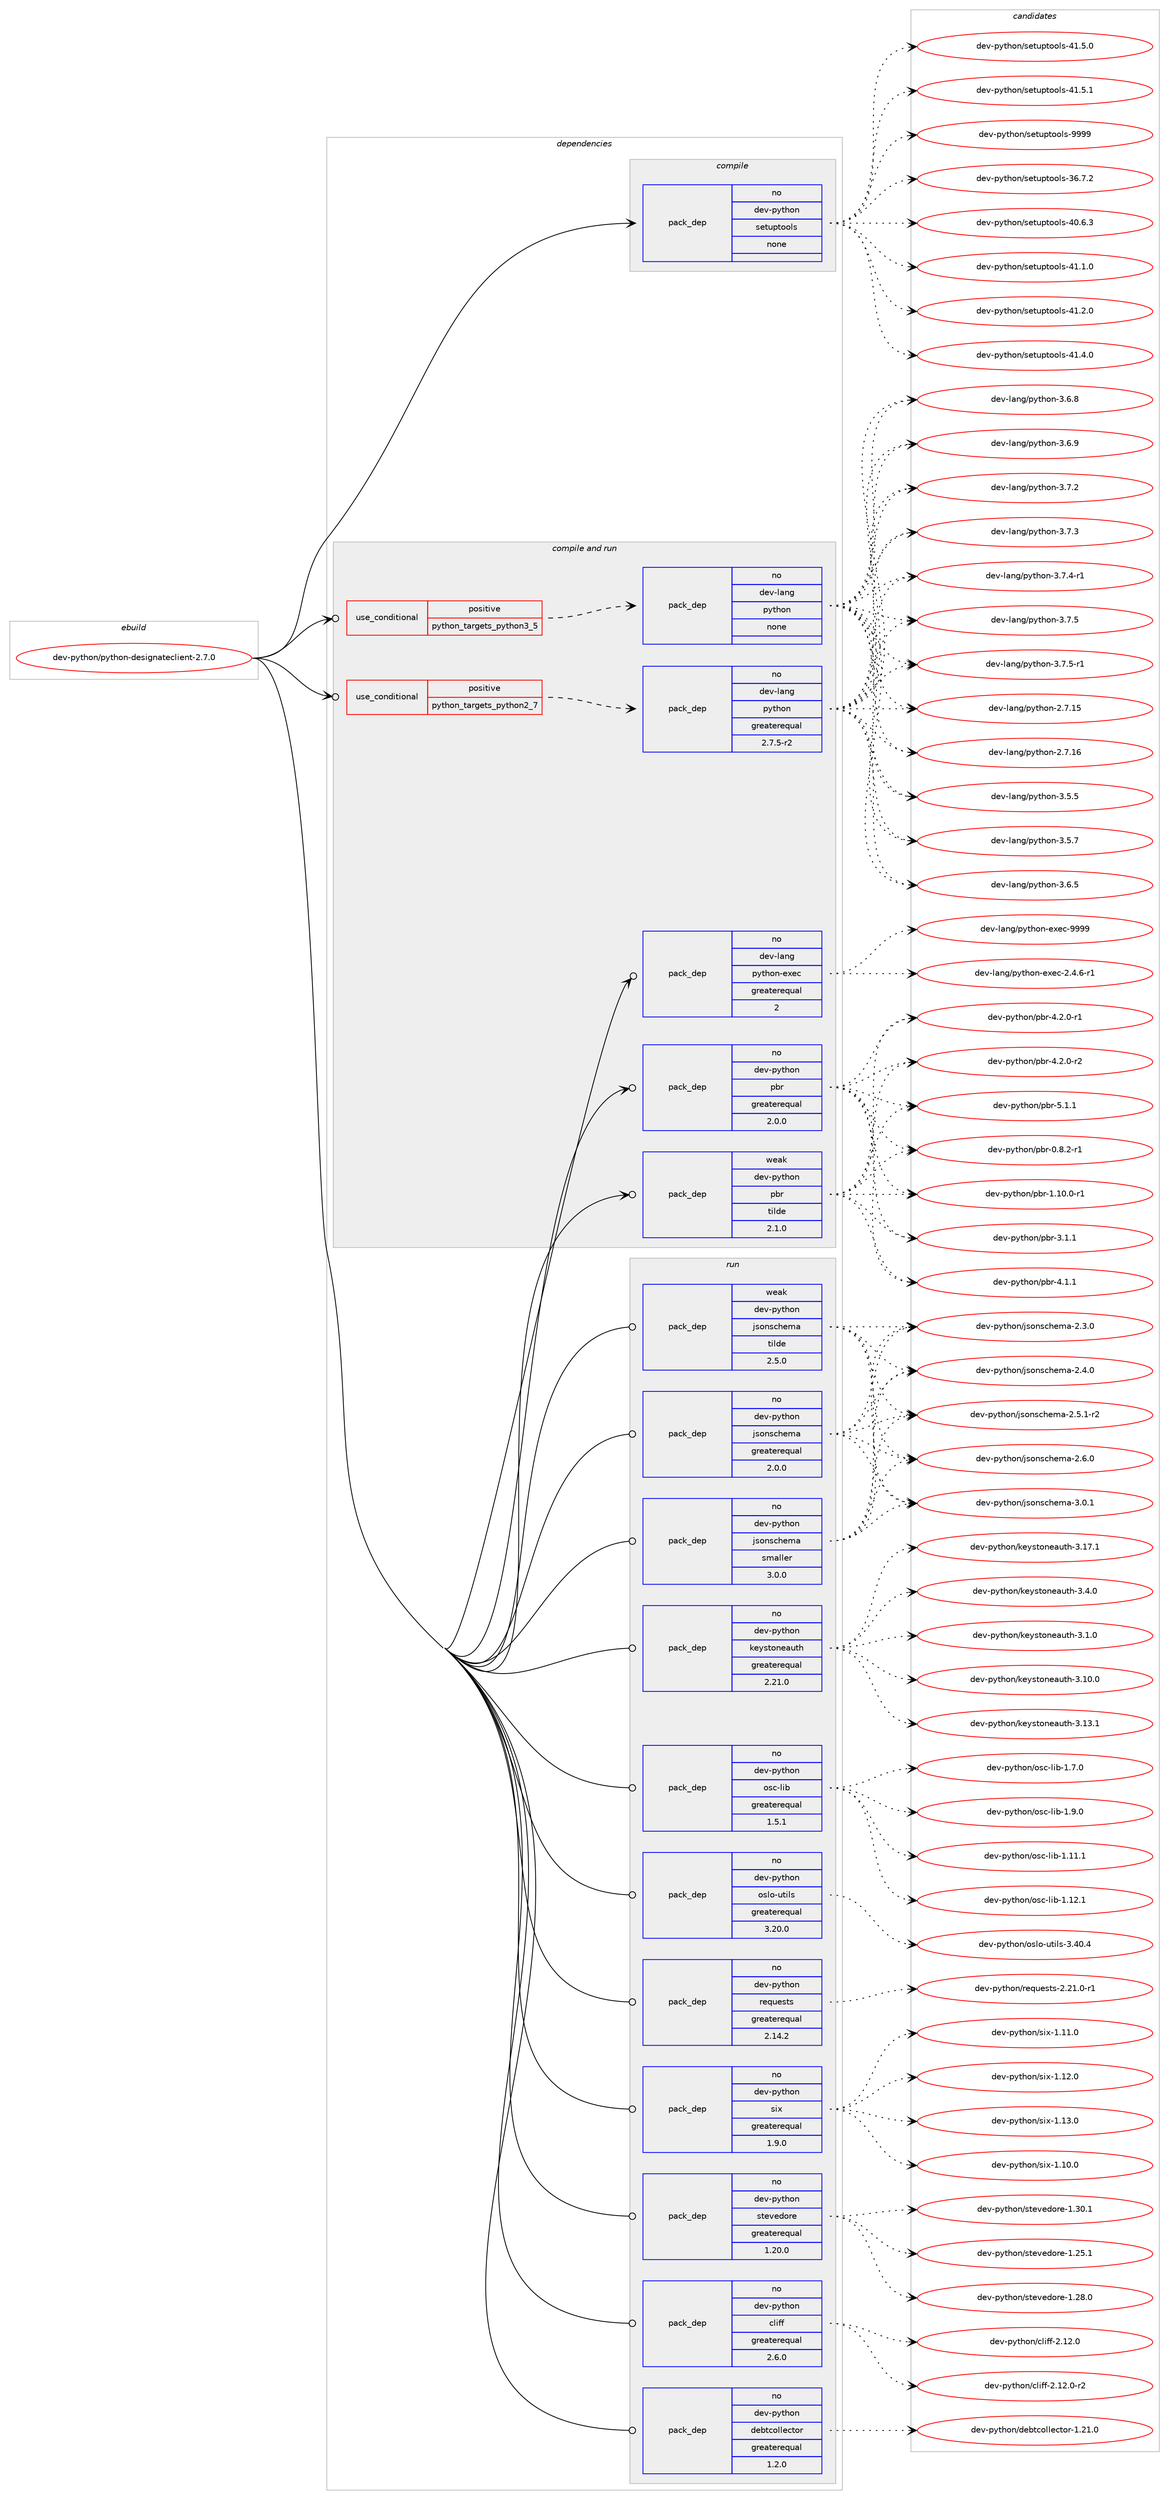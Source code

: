 digraph prolog {

# *************
# Graph options
# *************

newrank=true;
concentrate=true;
compound=true;
graph [rankdir=LR,fontname=Helvetica,fontsize=10,ranksep=1.5];#, ranksep=2.5, nodesep=0.2];
edge  [arrowhead=vee];
node  [fontname=Helvetica,fontsize=10];

# **********
# The ebuild
# **********

subgraph cluster_leftcol {
color=gray;
rank=same;
label=<<i>ebuild</i>>;
id [label="dev-python/python-designateclient-2.7.0", color=red, width=4, href="../dev-python/python-designateclient-2.7.0.svg"];
}

# ****************
# The dependencies
# ****************

subgraph cluster_midcol {
color=gray;
label=<<i>dependencies</i>>;
subgraph cluster_compile {
fillcolor="#eeeeee";
style=filled;
label=<<i>compile</i>>;
subgraph pack471414 {
dependency630723 [label=<<TABLE BORDER="0" CELLBORDER="1" CELLSPACING="0" CELLPADDING="4" WIDTH="220"><TR><TD ROWSPAN="6" CELLPADDING="30">pack_dep</TD></TR><TR><TD WIDTH="110">no</TD></TR><TR><TD>dev-python</TD></TR><TR><TD>setuptools</TD></TR><TR><TD>none</TD></TR><TR><TD></TD></TR></TABLE>>, shape=none, color=blue];
}
id:e -> dependency630723:w [weight=20,style="solid",arrowhead="vee"];
}
subgraph cluster_compileandrun {
fillcolor="#eeeeee";
style=filled;
label=<<i>compile and run</i>>;
subgraph cond147438 {
dependency630724 [label=<<TABLE BORDER="0" CELLBORDER="1" CELLSPACING="0" CELLPADDING="4"><TR><TD ROWSPAN="3" CELLPADDING="10">use_conditional</TD></TR><TR><TD>positive</TD></TR><TR><TD>python_targets_python2_7</TD></TR></TABLE>>, shape=none, color=red];
subgraph pack471415 {
dependency630725 [label=<<TABLE BORDER="0" CELLBORDER="1" CELLSPACING="0" CELLPADDING="4" WIDTH="220"><TR><TD ROWSPAN="6" CELLPADDING="30">pack_dep</TD></TR><TR><TD WIDTH="110">no</TD></TR><TR><TD>dev-lang</TD></TR><TR><TD>python</TD></TR><TR><TD>greaterequal</TD></TR><TR><TD>2.7.5-r2</TD></TR></TABLE>>, shape=none, color=blue];
}
dependency630724:e -> dependency630725:w [weight=20,style="dashed",arrowhead="vee"];
}
id:e -> dependency630724:w [weight=20,style="solid",arrowhead="odotvee"];
subgraph cond147439 {
dependency630726 [label=<<TABLE BORDER="0" CELLBORDER="1" CELLSPACING="0" CELLPADDING="4"><TR><TD ROWSPAN="3" CELLPADDING="10">use_conditional</TD></TR><TR><TD>positive</TD></TR><TR><TD>python_targets_python3_5</TD></TR></TABLE>>, shape=none, color=red];
subgraph pack471416 {
dependency630727 [label=<<TABLE BORDER="0" CELLBORDER="1" CELLSPACING="0" CELLPADDING="4" WIDTH="220"><TR><TD ROWSPAN="6" CELLPADDING="30">pack_dep</TD></TR><TR><TD WIDTH="110">no</TD></TR><TR><TD>dev-lang</TD></TR><TR><TD>python</TD></TR><TR><TD>none</TD></TR><TR><TD></TD></TR></TABLE>>, shape=none, color=blue];
}
dependency630726:e -> dependency630727:w [weight=20,style="dashed",arrowhead="vee"];
}
id:e -> dependency630726:w [weight=20,style="solid",arrowhead="odotvee"];
subgraph pack471417 {
dependency630728 [label=<<TABLE BORDER="0" CELLBORDER="1" CELLSPACING="0" CELLPADDING="4" WIDTH="220"><TR><TD ROWSPAN="6" CELLPADDING="30">pack_dep</TD></TR><TR><TD WIDTH="110">no</TD></TR><TR><TD>dev-lang</TD></TR><TR><TD>python-exec</TD></TR><TR><TD>greaterequal</TD></TR><TR><TD>2</TD></TR></TABLE>>, shape=none, color=blue];
}
id:e -> dependency630728:w [weight=20,style="solid",arrowhead="odotvee"];
subgraph pack471418 {
dependency630729 [label=<<TABLE BORDER="0" CELLBORDER="1" CELLSPACING="0" CELLPADDING="4" WIDTH="220"><TR><TD ROWSPAN="6" CELLPADDING="30">pack_dep</TD></TR><TR><TD WIDTH="110">no</TD></TR><TR><TD>dev-python</TD></TR><TR><TD>pbr</TD></TR><TR><TD>greaterequal</TD></TR><TR><TD>2.0.0</TD></TR></TABLE>>, shape=none, color=blue];
}
id:e -> dependency630729:w [weight=20,style="solid",arrowhead="odotvee"];
subgraph pack471419 {
dependency630730 [label=<<TABLE BORDER="0" CELLBORDER="1" CELLSPACING="0" CELLPADDING="4" WIDTH="220"><TR><TD ROWSPAN="6" CELLPADDING="30">pack_dep</TD></TR><TR><TD WIDTH="110">weak</TD></TR><TR><TD>dev-python</TD></TR><TR><TD>pbr</TD></TR><TR><TD>tilde</TD></TR><TR><TD>2.1.0</TD></TR></TABLE>>, shape=none, color=blue];
}
id:e -> dependency630730:w [weight=20,style="solid",arrowhead="odotvee"];
}
subgraph cluster_run {
fillcolor="#eeeeee";
style=filled;
label=<<i>run</i>>;
subgraph pack471420 {
dependency630731 [label=<<TABLE BORDER="0" CELLBORDER="1" CELLSPACING="0" CELLPADDING="4" WIDTH="220"><TR><TD ROWSPAN="6" CELLPADDING="30">pack_dep</TD></TR><TR><TD WIDTH="110">no</TD></TR><TR><TD>dev-python</TD></TR><TR><TD>cliff</TD></TR><TR><TD>greaterequal</TD></TR><TR><TD>2.6.0</TD></TR></TABLE>>, shape=none, color=blue];
}
id:e -> dependency630731:w [weight=20,style="solid",arrowhead="odot"];
subgraph pack471421 {
dependency630732 [label=<<TABLE BORDER="0" CELLBORDER="1" CELLSPACING="0" CELLPADDING="4" WIDTH="220"><TR><TD ROWSPAN="6" CELLPADDING="30">pack_dep</TD></TR><TR><TD WIDTH="110">no</TD></TR><TR><TD>dev-python</TD></TR><TR><TD>debtcollector</TD></TR><TR><TD>greaterequal</TD></TR><TR><TD>1.2.0</TD></TR></TABLE>>, shape=none, color=blue];
}
id:e -> dependency630732:w [weight=20,style="solid",arrowhead="odot"];
subgraph pack471422 {
dependency630733 [label=<<TABLE BORDER="0" CELLBORDER="1" CELLSPACING="0" CELLPADDING="4" WIDTH="220"><TR><TD ROWSPAN="6" CELLPADDING="30">pack_dep</TD></TR><TR><TD WIDTH="110">no</TD></TR><TR><TD>dev-python</TD></TR><TR><TD>jsonschema</TD></TR><TR><TD>greaterequal</TD></TR><TR><TD>2.0.0</TD></TR></TABLE>>, shape=none, color=blue];
}
id:e -> dependency630733:w [weight=20,style="solid",arrowhead="odot"];
subgraph pack471423 {
dependency630734 [label=<<TABLE BORDER="0" CELLBORDER="1" CELLSPACING="0" CELLPADDING="4" WIDTH="220"><TR><TD ROWSPAN="6" CELLPADDING="30">pack_dep</TD></TR><TR><TD WIDTH="110">no</TD></TR><TR><TD>dev-python</TD></TR><TR><TD>jsonschema</TD></TR><TR><TD>smaller</TD></TR><TR><TD>3.0.0</TD></TR></TABLE>>, shape=none, color=blue];
}
id:e -> dependency630734:w [weight=20,style="solid",arrowhead="odot"];
subgraph pack471424 {
dependency630735 [label=<<TABLE BORDER="0" CELLBORDER="1" CELLSPACING="0" CELLPADDING="4" WIDTH="220"><TR><TD ROWSPAN="6" CELLPADDING="30">pack_dep</TD></TR><TR><TD WIDTH="110">no</TD></TR><TR><TD>dev-python</TD></TR><TR><TD>keystoneauth</TD></TR><TR><TD>greaterequal</TD></TR><TR><TD>2.21.0</TD></TR></TABLE>>, shape=none, color=blue];
}
id:e -> dependency630735:w [weight=20,style="solid",arrowhead="odot"];
subgraph pack471425 {
dependency630736 [label=<<TABLE BORDER="0" CELLBORDER="1" CELLSPACING="0" CELLPADDING="4" WIDTH="220"><TR><TD ROWSPAN="6" CELLPADDING="30">pack_dep</TD></TR><TR><TD WIDTH="110">no</TD></TR><TR><TD>dev-python</TD></TR><TR><TD>osc-lib</TD></TR><TR><TD>greaterequal</TD></TR><TR><TD>1.5.1</TD></TR></TABLE>>, shape=none, color=blue];
}
id:e -> dependency630736:w [weight=20,style="solid",arrowhead="odot"];
subgraph pack471426 {
dependency630737 [label=<<TABLE BORDER="0" CELLBORDER="1" CELLSPACING="0" CELLPADDING="4" WIDTH="220"><TR><TD ROWSPAN="6" CELLPADDING="30">pack_dep</TD></TR><TR><TD WIDTH="110">no</TD></TR><TR><TD>dev-python</TD></TR><TR><TD>oslo-utils</TD></TR><TR><TD>greaterequal</TD></TR><TR><TD>3.20.0</TD></TR></TABLE>>, shape=none, color=blue];
}
id:e -> dependency630737:w [weight=20,style="solid",arrowhead="odot"];
subgraph pack471427 {
dependency630738 [label=<<TABLE BORDER="0" CELLBORDER="1" CELLSPACING="0" CELLPADDING="4" WIDTH="220"><TR><TD ROWSPAN="6" CELLPADDING="30">pack_dep</TD></TR><TR><TD WIDTH="110">no</TD></TR><TR><TD>dev-python</TD></TR><TR><TD>requests</TD></TR><TR><TD>greaterequal</TD></TR><TR><TD>2.14.2</TD></TR></TABLE>>, shape=none, color=blue];
}
id:e -> dependency630738:w [weight=20,style="solid",arrowhead="odot"];
subgraph pack471428 {
dependency630739 [label=<<TABLE BORDER="0" CELLBORDER="1" CELLSPACING="0" CELLPADDING="4" WIDTH="220"><TR><TD ROWSPAN="6" CELLPADDING="30">pack_dep</TD></TR><TR><TD WIDTH="110">no</TD></TR><TR><TD>dev-python</TD></TR><TR><TD>six</TD></TR><TR><TD>greaterequal</TD></TR><TR><TD>1.9.0</TD></TR></TABLE>>, shape=none, color=blue];
}
id:e -> dependency630739:w [weight=20,style="solid",arrowhead="odot"];
subgraph pack471429 {
dependency630740 [label=<<TABLE BORDER="0" CELLBORDER="1" CELLSPACING="0" CELLPADDING="4" WIDTH="220"><TR><TD ROWSPAN="6" CELLPADDING="30">pack_dep</TD></TR><TR><TD WIDTH="110">no</TD></TR><TR><TD>dev-python</TD></TR><TR><TD>stevedore</TD></TR><TR><TD>greaterequal</TD></TR><TR><TD>1.20.0</TD></TR></TABLE>>, shape=none, color=blue];
}
id:e -> dependency630740:w [weight=20,style="solid",arrowhead="odot"];
subgraph pack471430 {
dependency630741 [label=<<TABLE BORDER="0" CELLBORDER="1" CELLSPACING="0" CELLPADDING="4" WIDTH="220"><TR><TD ROWSPAN="6" CELLPADDING="30">pack_dep</TD></TR><TR><TD WIDTH="110">weak</TD></TR><TR><TD>dev-python</TD></TR><TR><TD>jsonschema</TD></TR><TR><TD>tilde</TD></TR><TR><TD>2.5.0</TD></TR></TABLE>>, shape=none, color=blue];
}
id:e -> dependency630741:w [weight=20,style="solid",arrowhead="odot"];
}
}

# **************
# The candidates
# **************

subgraph cluster_choices {
rank=same;
color=gray;
label=<<i>candidates</i>>;

subgraph choice471414 {
color=black;
nodesep=1;
choice100101118451121211161041111104711510111611711211611111110811545515446554650 [label="dev-python/setuptools-36.7.2", color=red, width=4,href="../dev-python/setuptools-36.7.2.svg"];
choice100101118451121211161041111104711510111611711211611111110811545524846544651 [label="dev-python/setuptools-40.6.3", color=red, width=4,href="../dev-python/setuptools-40.6.3.svg"];
choice100101118451121211161041111104711510111611711211611111110811545524946494648 [label="dev-python/setuptools-41.1.0", color=red, width=4,href="../dev-python/setuptools-41.1.0.svg"];
choice100101118451121211161041111104711510111611711211611111110811545524946504648 [label="dev-python/setuptools-41.2.0", color=red, width=4,href="../dev-python/setuptools-41.2.0.svg"];
choice100101118451121211161041111104711510111611711211611111110811545524946524648 [label="dev-python/setuptools-41.4.0", color=red, width=4,href="../dev-python/setuptools-41.4.0.svg"];
choice100101118451121211161041111104711510111611711211611111110811545524946534648 [label="dev-python/setuptools-41.5.0", color=red, width=4,href="../dev-python/setuptools-41.5.0.svg"];
choice100101118451121211161041111104711510111611711211611111110811545524946534649 [label="dev-python/setuptools-41.5.1", color=red, width=4,href="../dev-python/setuptools-41.5.1.svg"];
choice10010111845112121116104111110471151011161171121161111111081154557575757 [label="dev-python/setuptools-9999", color=red, width=4,href="../dev-python/setuptools-9999.svg"];
dependency630723:e -> choice100101118451121211161041111104711510111611711211611111110811545515446554650:w [style=dotted,weight="100"];
dependency630723:e -> choice100101118451121211161041111104711510111611711211611111110811545524846544651:w [style=dotted,weight="100"];
dependency630723:e -> choice100101118451121211161041111104711510111611711211611111110811545524946494648:w [style=dotted,weight="100"];
dependency630723:e -> choice100101118451121211161041111104711510111611711211611111110811545524946504648:w [style=dotted,weight="100"];
dependency630723:e -> choice100101118451121211161041111104711510111611711211611111110811545524946524648:w [style=dotted,weight="100"];
dependency630723:e -> choice100101118451121211161041111104711510111611711211611111110811545524946534648:w [style=dotted,weight="100"];
dependency630723:e -> choice100101118451121211161041111104711510111611711211611111110811545524946534649:w [style=dotted,weight="100"];
dependency630723:e -> choice10010111845112121116104111110471151011161171121161111111081154557575757:w [style=dotted,weight="100"];
}
subgraph choice471415 {
color=black;
nodesep=1;
choice10010111845108971101034711212111610411111045504655464953 [label="dev-lang/python-2.7.15", color=red, width=4,href="../dev-lang/python-2.7.15.svg"];
choice10010111845108971101034711212111610411111045504655464954 [label="dev-lang/python-2.7.16", color=red, width=4,href="../dev-lang/python-2.7.16.svg"];
choice100101118451089711010347112121116104111110455146534653 [label="dev-lang/python-3.5.5", color=red, width=4,href="../dev-lang/python-3.5.5.svg"];
choice100101118451089711010347112121116104111110455146534655 [label="dev-lang/python-3.5.7", color=red, width=4,href="../dev-lang/python-3.5.7.svg"];
choice100101118451089711010347112121116104111110455146544653 [label="dev-lang/python-3.6.5", color=red, width=4,href="../dev-lang/python-3.6.5.svg"];
choice100101118451089711010347112121116104111110455146544656 [label="dev-lang/python-3.6.8", color=red, width=4,href="../dev-lang/python-3.6.8.svg"];
choice100101118451089711010347112121116104111110455146544657 [label="dev-lang/python-3.6.9", color=red, width=4,href="../dev-lang/python-3.6.9.svg"];
choice100101118451089711010347112121116104111110455146554650 [label="dev-lang/python-3.7.2", color=red, width=4,href="../dev-lang/python-3.7.2.svg"];
choice100101118451089711010347112121116104111110455146554651 [label="dev-lang/python-3.7.3", color=red, width=4,href="../dev-lang/python-3.7.3.svg"];
choice1001011184510897110103471121211161041111104551465546524511449 [label="dev-lang/python-3.7.4-r1", color=red, width=4,href="../dev-lang/python-3.7.4-r1.svg"];
choice100101118451089711010347112121116104111110455146554653 [label="dev-lang/python-3.7.5", color=red, width=4,href="../dev-lang/python-3.7.5.svg"];
choice1001011184510897110103471121211161041111104551465546534511449 [label="dev-lang/python-3.7.5-r1", color=red, width=4,href="../dev-lang/python-3.7.5-r1.svg"];
dependency630725:e -> choice10010111845108971101034711212111610411111045504655464953:w [style=dotted,weight="100"];
dependency630725:e -> choice10010111845108971101034711212111610411111045504655464954:w [style=dotted,weight="100"];
dependency630725:e -> choice100101118451089711010347112121116104111110455146534653:w [style=dotted,weight="100"];
dependency630725:e -> choice100101118451089711010347112121116104111110455146534655:w [style=dotted,weight="100"];
dependency630725:e -> choice100101118451089711010347112121116104111110455146544653:w [style=dotted,weight="100"];
dependency630725:e -> choice100101118451089711010347112121116104111110455146544656:w [style=dotted,weight="100"];
dependency630725:e -> choice100101118451089711010347112121116104111110455146544657:w [style=dotted,weight="100"];
dependency630725:e -> choice100101118451089711010347112121116104111110455146554650:w [style=dotted,weight="100"];
dependency630725:e -> choice100101118451089711010347112121116104111110455146554651:w [style=dotted,weight="100"];
dependency630725:e -> choice1001011184510897110103471121211161041111104551465546524511449:w [style=dotted,weight="100"];
dependency630725:e -> choice100101118451089711010347112121116104111110455146554653:w [style=dotted,weight="100"];
dependency630725:e -> choice1001011184510897110103471121211161041111104551465546534511449:w [style=dotted,weight="100"];
}
subgraph choice471416 {
color=black;
nodesep=1;
choice10010111845108971101034711212111610411111045504655464953 [label="dev-lang/python-2.7.15", color=red, width=4,href="../dev-lang/python-2.7.15.svg"];
choice10010111845108971101034711212111610411111045504655464954 [label="dev-lang/python-2.7.16", color=red, width=4,href="../dev-lang/python-2.7.16.svg"];
choice100101118451089711010347112121116104111110455146534653 [label="dev-lang/python-3.5.5", color=red, width=4,href="../dev-lang/python-3.5.5.svg"];
choice100101118451089711010347112121116104111110455146534655 [label="dev-lang/python-3.5.7", color=red, width=4,href="../dev-lang/python-3.5.7.svg"];
choice100101118451089711010347112121116104111110455146544653 [label="dev-lang/python-3.6.5", color=red, width=4,href="../dev-lang/python-3.6.5.svg"];
choice100101118451089711010347112121116104111110455146544656 [label="dev-lang/python-3.6.8", color=red, width=4,href="../dev-lang/python-3.6.8.svg"];
choice100101118451089711010347112121116104111110455146544657 [label="dev-lang/python-3.6.9", color=red, width=4,href="../dev-lang/python-3.6.9.svg"];
choice100101118451089711010347112121116104111110455146554650 [label="dev-lang/python-3.7.2", color=red, width=4,href="../dev-lang/python-3.7.2.svg"];
choice100101118451089711010347112121116104111110455146554651 [label="dev-lang/python-3.7.3", color=red, width=4,href="../dev-lang/python-3.7.3.svg"];
choice1001011184510897110103471121211161041111104551465546524511449 [label="dev-lang/python-3.7.4-r1", color=red, width=4,href="../dev-lang/python-3.7.4-r1.svg"];
choice100101118451089711010347112121116104111110455146554653 [label="dev-lang/python-3.7.5", color=red, width=4,href="../dev-lang/python-3.7.5.svg"];
choice1001011184510897110103471121211161041111104551465546534511449 [label="dev-lang/python-3.7.5-r1", color=red, width=4,href="../dev-lang/python-3.7.5-r1.svg"];
dependency630727:e -> choice10010111845108971101034711212111610411111045504655464953:w [style=dotted,weight="100"];
dependency630727:e -> choice10010111845108971101034711212111610411111045504655464954:w [style=dotted,weight="100"];
dependency630727:e -> choice100101118451089711010347112121116104111110455146534653:w [style=dotted,weight="100"];
dependency630727:e -> choice100101118451089711010347112121116104111110455146534655:w [style=dotted,weight="100"];
dependency630727:e -> choice100101118451089711010347112121116104111110455146544653:w [style=dotted,weight="100"];
dependency630727:e -> choice100101118451089711010347112121116104111110455146544656:w [style=dotted,weight="100"];
dependency630727:e -> choice100101118451089711010347112121116104111110455146544657:w [style=dotted,weight="100"];
dependency630727:e -> choice100101118451089711010347112121116104111110455146554650:w [style=dotted,weight="100"];
dependency630727:e -> choice100101118451089711010347112121116104111110455146554651:w [style=dotted,weight="100"];
dependency630727:e -> choice1001011184510897110103471121211161041111104551465546524511449:w [style=dotted,weight="100"];
dependency630727:e -> choice100101118451089711010347112121116104111110455146554653:w [style=dotted,weight="100"];
dependency630727:e -> choice1001011184510897110103471121211161041111104551465546534511449:w [style=dotted,weight="100"];
}
subgraph choice471417 {
color=black;
nodesep=1;
choice10010111845108971101034711212111610411111045101120101994550465246544511449 [label="dev-lang/python-exec-2.4.6-r1", color=red, width=4,href="../dev-lang/python-exec-2.4.6-r1.svg"];
choice10010111845108971101034711212111610411111045101120101994557575757 [label="dev-lang/python-exec-9999", color=red, width=4,href="../dev-lang/python-exec-9999.svg"];
dependency630728:e -> choice10010111845108971101034711212111610411111045101120101994550465246544511449:w [style=dotted,weight="100"];
dependency630728:e -> choice10010111845108971101034711212111610411111045101120101994557575757:w [style=dotted,weight="100"];
}
subgraph choice471418 {
color=black;
nodesep=1;
choice1001011184511212111610411111047112981144548465646504511449 [label="dev-python/pbr-0.8.2-r1", color=red, width=4,href="../dev-python/pbr-0.8.2-r1.svg"];
choice100101118451121211161041111104711298114454946494846484511449 [label="dev-python/pbr-1.10.0-r1", color=red, width=4,href="../dev-python/pbr-1.10.0-r1.svg"];
choice100101118451121211161041111104711298114455146494649 [label="dev-python/pbr-3.1.1", color=red, width=4,href="../dev-python/pbr-3.1.1.svg"];
choice100101118451121211161041111104711298114455246494649 [label="dev-python/pbr-4.1.1", color=red, width=4,href="../dev-python/pbr-4.1.1.svg"];
choice1001011184511212111610411111047112981144552465046484511449 [label="dev-python/pbr-4.2.0-r1", color=red, width=4,href="../dev-python/pbr-4.2.0-r1.svg"];
choice1001011184511212111610411111047112981144552465046484511450 [label="dev-python/pbr-4.2.0-r2", color=red, width=4,href="../dev-python/pbr-4.2.0-r2.svg"];
choice100101118451121211161041111104711298114455346494649 [label="dev-python/pbr-5.1.1", color=red, width=4,href="../dev-python/pbr-5.1.1.svg"];
dependency630729:e -> choice1001011184511212111610411111047112981144548465646504511449:w [style=dotted,weight="100"];
dependency630729:e -> choice100101118451121211161041111104711298114454946494846484511449:w [style=dotted,weight="100"];
dependency630729:e -> choice100101118451121211161041111104711298114455146494649:w [style=dotted,weight="100"];
dependency630729:e -> choice100101118451121211161041111104711298114455246494649:w [style=dotted,weight="100"];
dependency630729:e -> choice1001011184511212111610411111047112981144552465046484511449:w [style=dotted,weight="100"];
dependency630729:e -> choice1001011184511212111610411111047112981144552465046484511450:w [style=dotted,weight="100"];
dependency630729:e -> choice100101118451121211161041111104711298114455346494649:w [style=dotted,weight="100"];
}
subgraph choice471419 {
color=black;
nodesep=1;
choice1001011184511212111610411111047112981144548465646504511449 [label="dev-python/pbr-0.8.2-r1", color=red, width=4,href="../dev-python/pbr-0.8.2-r1.svg"];
choice100101118451121211161041111104711298114454946494846484511449 [label="dev-python/pbr-1.10.0-r1", color=red, width=4,href="../dev-python/pbr-1.10.0-r1.svg"];
choice100101118451121211161041111104711298114455146494649 [label="dev-python/pbr-3.1.1", color=red, width=4,href="../dev-python/pbr-3.1.1.svg"];
choice100101118451121211161041111104711298114455246494649 [label="dev-python/pbr-4.1.1", color=red, width=4,href="../dev-python/pbr-4.1.1.svg"];
choice1001011184511212111610411111047112981144552465046484511449 [label="dev-python/pbr-4.2.0-r1", color=red, width=4,href="../dev-python/pbr-4.2.0-r1.svg"];
choice1001011184511212111610411111047112981144552465046484511450 [label="dev-python/pbr-4.2.0-r2", color=red, width=4,href="../dev-python/pbr-4.2.0-r2.svg"];
choice100101118451121211161041111104711298114455346494649 [label="dev-python/pbr-5.1.1", color=red, width=4,href="../dev-python/pbr-5.1.1.svg"];
dependency630730:e -> choice1001011184511212111610411111047112981144548465646504511449:w [style=dotted,weight="100"];
dependency630730:e -> choice100101118451121211161041111104711298114454946494846484511449:w [style=dotted,weight="100"];
dependency630730:e -> choice100101118451121211161041111104711298114455146494649:w [style=dotted,weight="100"];
dependency630730:e -> choice100101118451121211161041111104711298114455246494649:w [style=dotted,weight="100"];
dependency630730:e -> choice1001011184511212111610411111047112981144552465046484511449:w [style=dotted,weight="100"];
dependency630730:e -> choice1001011184511212111610411111047112981144552465046484511450:w [style=dotted,weight="100"];
dependency630730:e -> choice100101118451121211161041111104711298114455346494649:w [style=dotted,weight="100"];
}
subgraph choice471420 {
color=black;
nodesep=1;
choice10010111845112121116104111110479910810510210245504649504648 [label="dev-python/cliff-2.12.0", color=red, width=4,href="../dev-python/cliff-2.12.0.svg"];
choice100101118451121211161041111104799108105102102455046495046484511450 [label="dev-python/cliff-2.12.0-r2", color=red, width=4,href="../dev-python/cliff-2.12.0-r2.svg"];
dependency630731:e -> choice10010111845112121116104111110479910810510210245504649504648:w [style=dotted,weight="100"];
dependency630731:e -> choice100101118451121211161041111104799108105102102455046495046484511450:w [style=dotted,weight="100"];
}
subgraph choice471421 {
color=black;
nodesep=1;
choice100101118451121211161041111104710010198116991111081081019911611111445494650494648 [label="dev-python/debtcollector-1.21.0", color=red, width=4,href="../dev-python/debtcollector-1.21.0.svg"];
dependency630732:e -> choice100101118451121211161041111104710010198116991111081081019911611111445494650494648:w [style=dotted,weight="100"];
}
subgraph choice471422 {
color=black;
nodesep=1;
choice10010111845112121116104111110471061151111101159910410110997455046514648 [label="dev-python/jsonschema-2.3.0", color=red, width=4,href="../dev-python/jsonschema-2.3.0.svg"];
choice10010111845112121116104111110471061151111101159910410110997455046524648 [label="dev-python/jsonschema-2.4.0", color=red, width=4,href="../dev-python/jsonschema-2.4.0.svg"];
choice100101118451121211161041111104710611511111011599104101109974550465346494511450 [label="dev-python/jsonschema-2.5.1-r2", color=red, width=4,href="../dev-python/jsonschema-2.5.1-r2.svg"];
choice10010111845112121116104111110471061151111101159910410110997455046544648 [label="dev-python/jsonschema-2.6.0", color=red, width=4,href="../dev-python/jsonschema-2.6.0.svg"];
choice10010111845112121116104111110471061151111101159910410110997455146484649 [label="dev-python/jsonschema-3.0.1", color=red, width=4,href="../dev-python/jsonschema-3.0.1.svg"];
dependency630733:e -> choice10010111845112121116104111110471061151111101159910410110997455046514648:w [style=dotted,weight="100"];
dependency630733:e -> choice10010111845112121116104111110471061151111101159910410110997455046524648:w [style=dotted,weight="100"];
dependency630733:e -> choice100101118451121211161041111104710611511111011599104101109974550465346494511450:w [style=dotted,weight="100"];
dependency630733:e -> choice10010111845112121116104111110471061151111101159910410110997455046544648:w [style=dotted,weight="100"];
dependency630733:e -> choice10010111845112121116104111110471061151111101159910410110997455146484649:w [style=dotted,weight="100"];
}
subgraph choice471423 {
color=black;
nodesep=1;
choice10010111845112121116104111110471061151111101159910410110997455046514648 [label="dev-python/jsonschema-2.3.0", color=red, width=4,href="../dev-python/jsonschema-2.3.0.svg"];
choice10010111845112121116104111110471061151111101159910410110997455046524648 [label="dev-python/jsonschema-2.4.0", color=red, width=4,href="../dev-python/jsonschema-2.4.0.svg"];
choice100101118451121211161041111104710611511111011599104101109974550465346494511450 [label="dev-python/jsonschema-2.5.1-r2", color=red, width=4,href="../dev-python/jsonschema-2.5.1-r2.svg"];
choice10010111845112121116104111110471061151111101159910410110997455046544648 [label="dev-python/jsonschema-2.6.0", color=red, width=4,href="../dev-python/jsonschema-2.6.0.svg"];
choice10010111845112121116104111110471061151111101159910410110997455146484649 [label="dev-python/jsonschema-3.0.1", color=red, width=4,href="../dev-python/jsonschema-3.0.1.svg"];
dependency630734:e -> choice10010111845112121116104111110471061151111101159910410110997455046514648:w [style=dotted,weight="100"];
dependency630734:e -> choice10010111845112121116104111110471061151111101159910410110997455046524648:w [style=dotted,weight="100"];
dependency630734:e -> choice100101118451121211161041111104710611511111011599104101109974550465346494511450:w [style=dotted,weight="100"];
dependency630734:e -> choice10010111845112121116104111110471061151111101159910410110997455046544648:w [style=dotted,weight="100"];
dependency630734:e -> choice10010111845112121116104111110471061151111101159910410110997455146484649:w [style=dotted,weight="100"];
}
subgraph choice471424 {
color=black;
nodesep=1;
choice100101118451121211161041111104710710112111511611111010197117116104455146494648 [label="dev-python/keystoneauth-3.1.0", color=red, width=4,href="../dev-python/keystoneauth-3.1.0.svg"];
choice10010111845112121116104111110471071011211151161111101019711711610445514649484648 [label="dev-python/keystoneauth-3.10.0", color=red, width=4,href="../dev-python/keystoneauth-3.10.0.svg"];
choice10010111845112121116104111110471071011211151161111101019711711610445514649514649 [label="dev-python/keystoneauth-3.13.1", color=red, width=4,href="../dev-python/keystoneauth-3.13.1.svg"];
choice10010111845112121116104111110471071011211151161111101019711711610445514649554649 [label="dev-python/keystoneauth-3.17.1", color=red, width=4,href="../dev-python/keystoneauth-3.17.1.svg"];
choice100101118451121211161041111104710710112111511611111010197117116104455146524648 [label="dev-python/keystoneauth-3.4.0", color=red, width=4,href="../dev-python/keystoneauth-3.4.0.svg"];
dependency630735:e -> choice100101118451121211161041111104710710112111511611111010197117116104455146494648:w [style=dotted,weight="100"];
dependency630735:e -> choice10010111845112121116104111110471071011211151161111101019711711610445514649484648:w [style=dotted,weight="100"];
dependency630735:e -> choice10010111845112121116104111110471071011211151161111101019711711610445514649514649:w [style=dotted,weight="100"];
dependency630735:e -> choice10010111845112121116104111110471071011211151161111101019711711610445514649554649:w [style=dotted,weight="100"];
dependency630735:e -> choice100101118451121211161041111104710710112111511611111010197117116104455146524648:w [style=dotted,weight="100"];
}
subgraph choice471425 {
color=black;
nodesep=1;
choice100101118451121211161041111104711111599451081059845494649494649 [label="dev-python/osc-lib-1.11.1", color=red, width=4,href="../dev-python/osc-lib-1.11.1.svg"];
choice100101118451121211161041111104711111599451081059845494649504649 [label="dev-python/osc-lib-1.12.1", color=red, width=4,href="../dev-python/osc-lib-1.12.1.svg"];
choice1001011184511212111610411111047111115994510810598454946554648 [label="dev-python/osc-lib-1.7.0", color=red, width=4,href="../dev-python/osc-lib-1.7.0.svg"];
choice1001011184511212111610411111047111115994510810598454946574648 [label="dev-python/osc-lib-1.9.0", color=red, width=4,href="../dev-python/osc-lib-1.9.0.svg"];
dependency630736:e -> choice100101118451121211161041111104711111599451081059845494649494649:w [style=dotted,weight="100"];
dependency630736:e -> choice100101118451121211161041111104711111599451081059845494649504649:w [style=dotted,weight="100"];
dependency630736:e -> choice1001011184511212111610411111047111115994510810598454946554648:w [style=dotted,weight="100"];
dependency630736:e -> choice1001011184511212111610411111047111115994510810598454946574648:w [style=dotted,weight="100"];
}
subgraph choice471426 {
color=black;
nodesep=1;
choice10010111845112121116104111110471111151081114511711610510811545514652484652 [label="dev-python/oslo-utils-3.40.4", color=red, width=4,href="../dev-python/oslo-utils-3.40.4.svg"];
dependency630737:e -> choice10010111845112121116104111110471111151081114511711610510811545514652484652:w [style=dotted,weight="100"];
}
subgraph choice471427 {
color=black;
nodesep=1;
choice1001011184511212111610411111047114101113117101115116115455046504946484511449 [label="dev-python/requests-2.21.0-r1", color=red, width=4,href="../dev-python/requests-2.21.0-r1.svg"];
dependency630738:e -> choice1001011184511212111610411111047114101113117101115116115455046504946484511449:w [style=dotted,weight="100"];
}
subgraph choice471428 {
color=black;
nodesep=1;
choice100101118451121211161041111104711510512045494649484648 [label="dev-python/six-1.10.0", color=red, width=4,href="../dev-python/six-1.10.0.svg"];
choice100101118451121211161041111104711510512045494649494648 [label="dev-python/six-1.11.0", color=red, width=4,href="../dev-python/six-1.11.0.svg"];
choice100101118451121211161041111104711510512045494649504648 [label="dev-python/six-1.12.0", color=red, width=4,href="../dev-python/six-1.12.0.svg"];
choice100101118451121211161041111104711510512045494649514648 [label="dev-python/six-1.13.0", color=red, width=4,href="../dev-python/six-1.13.0.svg"];
dependency630739:e -> choice100101118451121211161041111104711510512045494649484648:w [style=dotted,weight="100"];
dependency630739:e -> choice100101118451121211161041111104711510512045494649494648:w [style=dotted,weight="100"];
dependency630739:e -> choice100101118451121211161041111104711510512045494649504648:w [style=dotted,weight="100"];
dependency630739:e -> choice100101118451121211161041111104711510512045494649514648:w [style=dotted,weight="100"];
}
subgraph choice471429 {
color=black;
nodesep=1;
choice100101118451121211161041111104711511610111810110011111410145494650534649 [label="dev-python/stevedore-1.25.1", color=red, width=4,href="../dev-python/stevedore-1.25.1.svg"];
choice100101118451121211161041111104711511610111810110011111410145494650564648 [label="dev-python/stevedore-1.28.0", color=red, width=4,href="../dev-python/stevedore-1.28.0.svg"];
choice100101118451121211161041111104711511610111810110011111410145494651484649 [label="dev-python/stevedore-1.30.1", color=red, width=4,href="../dev-python/stevedore-1.30.1.svg"];
dependency630740:e -> choice100101118451121211161041111104711511610111810110011111410145494650534649:w [style=dotted,weight="100"];
dependency630740:e -> choice100101118451121211161041111104711511610111810110011111410145494650564648:w [style=dotted,weight="100"];
dependency630740:e -> choice100101118451121211161041111104711511610111810110011111410145494651484649:w [style=dotted,weight="100"];
}
subgraph choice471430 {
color=black;
nodesep=1;
choice10010111845112121116104111110471061151111101159910410110997455046514648 [label="dev-python/jsonschema-2.3.0", color=red, width=4,href="../dev-python/jsonschema-2.3.0.svg"];
choice10010111845112121116104111110471061151111101159910410110997455046524648 [label="dev-python/jsonschema-2.4.0", color=red, width=4,href="../dev-python/jsonschema-2.4.0.svg"];
choice100101118451121211161041111104710611511111011599104101109974550465346494511450 [label="dev-python/jsonschema-2.5.1-r2", color=red, width=4,href="../dev-python/jsonschema-2.5.1-r2.svg"];
choice10010111845112121116104111110471061151111101159910410110997455046544648 [label="dev-python/jsonschema-2.6.0", color=red, width=4,href="../dev-python/jsonschema-2.6.0.svg"];
choice10010111845112121116104111110471061151111101159910410110997455146484649 [label="dev-python/jsonschema-3.0.1", color=red, width=4,href="../dev-python/jsonschema-3.0.1.svg"];
dependency630741:e -> choice10010111845112121116104111110471061151111101159910410110997455046514648:w [style=dotted,weight="100"];
dependency630741:e -> choice10010111845112121116104111110471061151111101159910410110997455046524648:w [style=dotted,weight="100"];
dependency630741:e -> choice100101118451121211161041111104710611511111011599104101109974550465346494511450:w [style=dotted,weight="100"];
dependency630741:e -> choice10010111845112121116104111110471061151111101159910410110997455046544648:w [style=dotted,weight="100"];
dependency630741:e -> choice10010111845112121116104111110471061151111101159910410110997455146484649:w [style=dotted,weight="100"];
}
}

}
